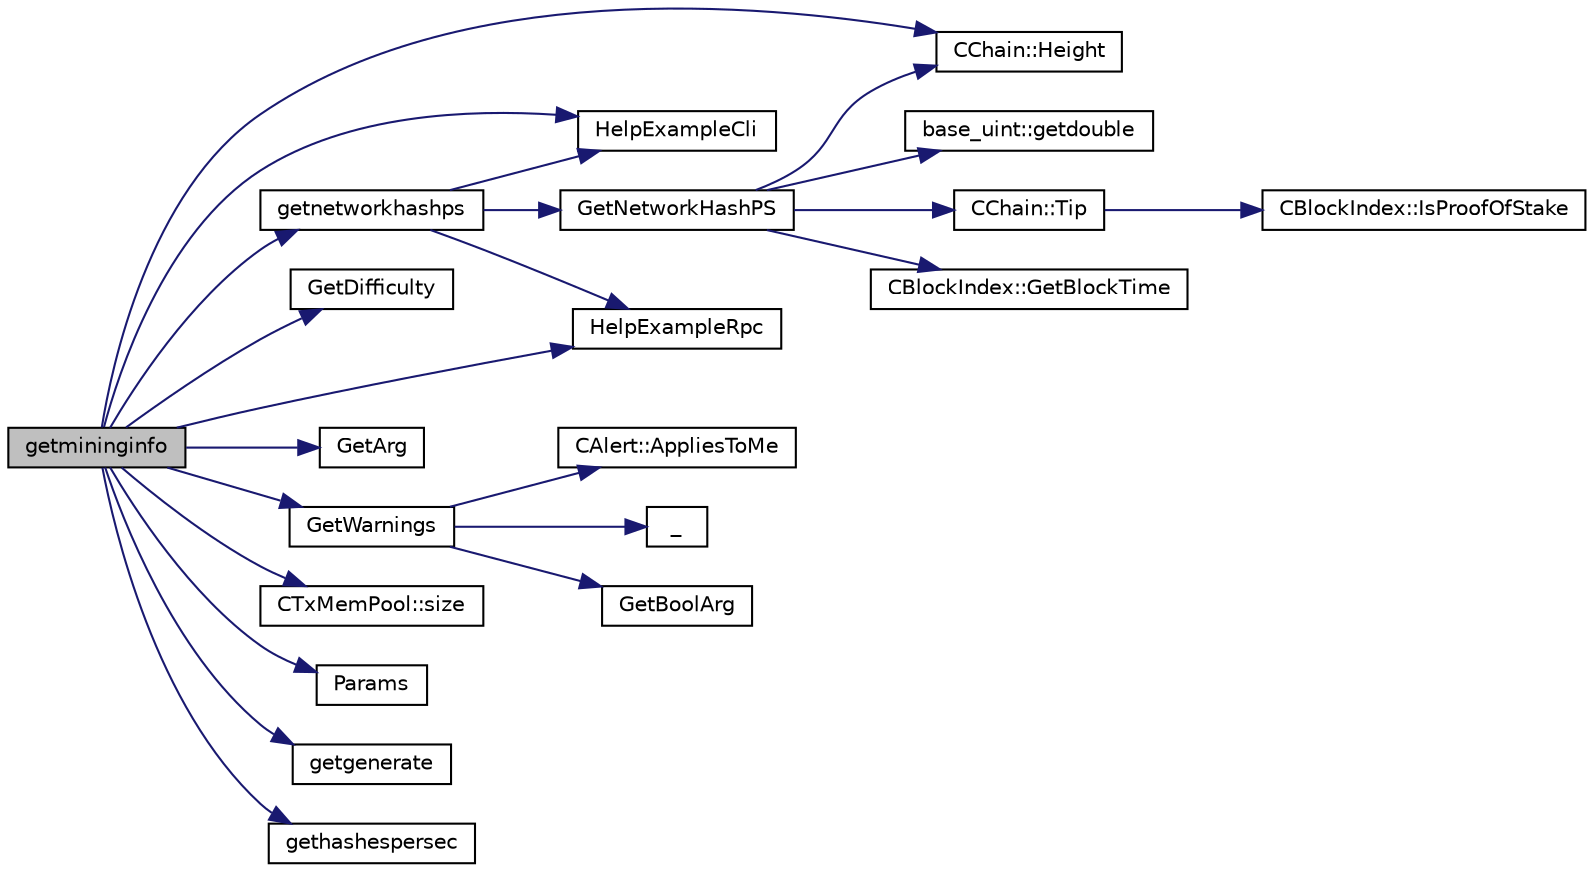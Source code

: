 digraph "getmininginfo"
{
  edge [fontname="Helvetica",fontsize="10",labelfontname="Helvetica",labelfontsize="10"];
  node [fontname="Helvetica",fontsize="10",shape=record];
  rankdir="LR";
  Node58 [label="getmininginfo",height=0.2,width=0.4,color="black", fillcolor="grey75", style="filled", fontcolor="black"];
  Node58 -> Node59 [color="midnightblue",fontsize="10",style="solid",fontname="Helvetica"];
  Node59 [label="HelpExampleCli",height=0.2,width=0.4,color="black", fillcolor="white", style="filled",URL="$rpcserver_8cpp.html#ac01ac6eab5467567ed0da106814e04ec"];
  Node58 -> Node60 [color="midnightblue",fontsize="10",style="solid",fontname="Helvetica"];
  Node60 [label="HelpExampleRpc",height=0.2,width=0.4,color="black", fillcolor="white", style="filled",URL="$rpcserver_8cpp.html#a06ea60e24e5a1053a14a11b1009bf9ef"];
  Node58 -> Node61 [color="midnightblue",fontsize="10",style="solid",fontname="Helvetica"];
  Node61 [label="CChain::Height",height=0.2,width=0.4,color="black", fillcolor="white", style="filled",URL="$class_c_chain.html#ad4758bc8872ce065a9579f77c3171d40",tooltip="Return the maximal height in the chain. "];
  Node58 -> Node62 [color="midnightblue",fontsize="10",style="solid",fontname="Helvetica"];
  Node62 [label="GetDifficulty",height=0.2,width=0.4,color="black", fillcolor="white", style="filled",URL="$blockexplorer_8cpp.html#a8fcb55e3479716ded2b499e470bdc13a"];
  Node58 -> Node63 [color="midnightblue",fontsize="10",style="solid",fontname="Helvetica"];
  Node63 [label="GetWarnings",height=0.2,width=0.4,color="black", fillcolor="white", style="filled",URL="$main_8cpp.html#a70b1d1b79f1c760e65c960713b87b732"];
  Node63 -> Node64 [color="midnightblue",fontsize="10",style="solid",fontname="Helvetica"];
  Node64 [label="_",height=0.2,width=0.4,color="black", fillcolor="white", style="filled",URL="$ui__interface_8h.html#aad133bb6103b53cebf03fd01e2f11ba1",tooltip="Translation function: Call Translate signal on UI interface, which returns a boost::optional result..."];
  Node63 -> Node65 [color="midnightblue",fontsize="10",style="solid",fontname="Helvetica"];
  Node65 [label="GetBoolArg",height=0.2,width=0.4,color="black", fillcolor="white", style="filled",URL="$util_8cpp.html#a64d956f1dda7f9a80ab5d594532b906d",tooltip="Return boolean argument or default value. "];
  Node63 -> Node66 [color="midnightblue",fontsize="10",style="solid",fontname="Helvetica"];
  Node66 [label="CAlert::AppliesToMe",height=0.2,width=0.4,color="black", fillcolor="white", style="filled",URL="$class_c_alert.html#aba79cc9e957446fe93f05cb18f12b24b"];
  Node58 -> Node67 [color="midnightblue",fontsize="10",style="solid",fontname="Helvetica"];
  Node67 [label="GetArg",height=0.2,width=0.4,color="black", fillcolor="white", style="filled",URL="$util_8cpp.html#a24f685720bf40370e5bd2a192ad50cd8",tooltip="Return string argument or default value. "];
  Node58 -> Node68 [color="midnightblue",fontsize="10",style="solid",fontname="Helvetica"];
  Node68 [label="getnetworkhashps",height=0.2,width=0.4,color="black", fillcolor="white", style="filled",URL="$rpcmining_8cpp.html#a6ccd12b4cf085555ab3528ad6661e75f"];
  Node68 -> Node59 [color="midnightblue",fontsize="10",style="solid",fontname="Helvetica"];
  Node68 -> Node60 [color="midnightblue",fontsize="10",style="solid",fontname="Helvetica"];
  Node68 -> Node69 [color="midnightblue",fontsize="10",style="solid",fontname="Helvetica"];
  Node69 [label="GetNetworkHashPS",height=0.2,width=0.4,color="black", fillcolor="white", style="filled",URL="$rpcmining_8cpp.html#a0727ff0776708e62ed17b0ddc184d50e",tooltip="Return average network hashes per second based on the last &#39;lookup&#39; blocks, or from the last difficul..."];
  Node69 -> Node70 [color="midnightblue",fontsize="10",style="solid",fontname="Helvetica"];
  Node70 [label="CChain::Tip",height=0.2,width=0.4,color="black", fillcolor="white", style="filled",URL="$class_c_chain.html#a40ccefec14f8f3195c08c827af8cf412",tooltip="Returns the index entry for the tip of this chain, or NULL if none. "];
  Node70 -> Node71 [color="midnightblue",fontsize="10",style="solid",fontname="Helvetica"];
  Node71 [label="CBlockIndex::IsProofOfStake",height=0.2,width=0.4,color="black", fillcolor="white", style="filled",URL="$class_c_block_index.html#a2438a891e9d43821c0d99e1bdac56fde"];
  Node69 -> Node61 [color="midnightblue",fontsize="10",style="solid",fontname="Helvetica"];
  Node69 -> Node72 [color="midnightblue",fontsize="10",style="solid",fontname="Helvetica"];
  Node72 [label="CBlockIndex::GetBlockTime",height=0.2,width=0.4,color="black", fillcolor="white", style="filled",URL="$class_c_block_index.html#a9fe0d4463c07c466f66252e8eec25f5c"];
  Node69 -> Node73 [color="midnightblue",fontsize="10",style="solid",fontname="Helvetica"];
  Node73 [label="base_uint::getdouble",height=0.2,width=0.4,color="black", fillcolor="white", style="filled",URL="$classbase__uint.html#ac989d44cd0d60e6c510722a714b817fa"];
  Node58 -> Node74 [color="midnightblue",fontsize="10",style="solid",fontname="Helvetica"];
  Node74 [label="CTxMemPool::size",height=0.2,width=0.4,color="black", fillcolor="white", style="filled",URL="$class_c_tx_mem_pool.html#a867f7b452141770f3b2e8697fb3513d8"];
  Node58 -> Node75 [color="midnightblue",fontsize="10",style="solid",fontname="Helvetica"];
  Node75 [label="Params",height=0.2,width=0.4,color="black", fillcolor="white", style="filled",URL="$chainparams_8cpp.html#ace5c5b706d71a324a417dd2db394fd4a",tooltip="Return the currently selected parameters. "];
  Node58 -> Node76 [color="midnightblue",fontsize="10",style="solid",fontname="Helvetica"];
  Node76 [label="getgenerate",height=0.2,width=0.4,color="black", fillcolor="white", style="filled",URL="$rpcserver_8h.html#a0d915dd7ca06e4208a5ac6e01fb63890"];
  Node58 -> Node77 [color="midnightblue",fontsize="10",style="solid",fontname="Helvetica"];
  Node77 [label="gethashespersec",height=0.2,width=0.4,color="black", fillcolor="white", style="filled",URL="$rpcserver_8h.html#aeeb19b07d59d0bc28a6d5b9df8534553"];
}
